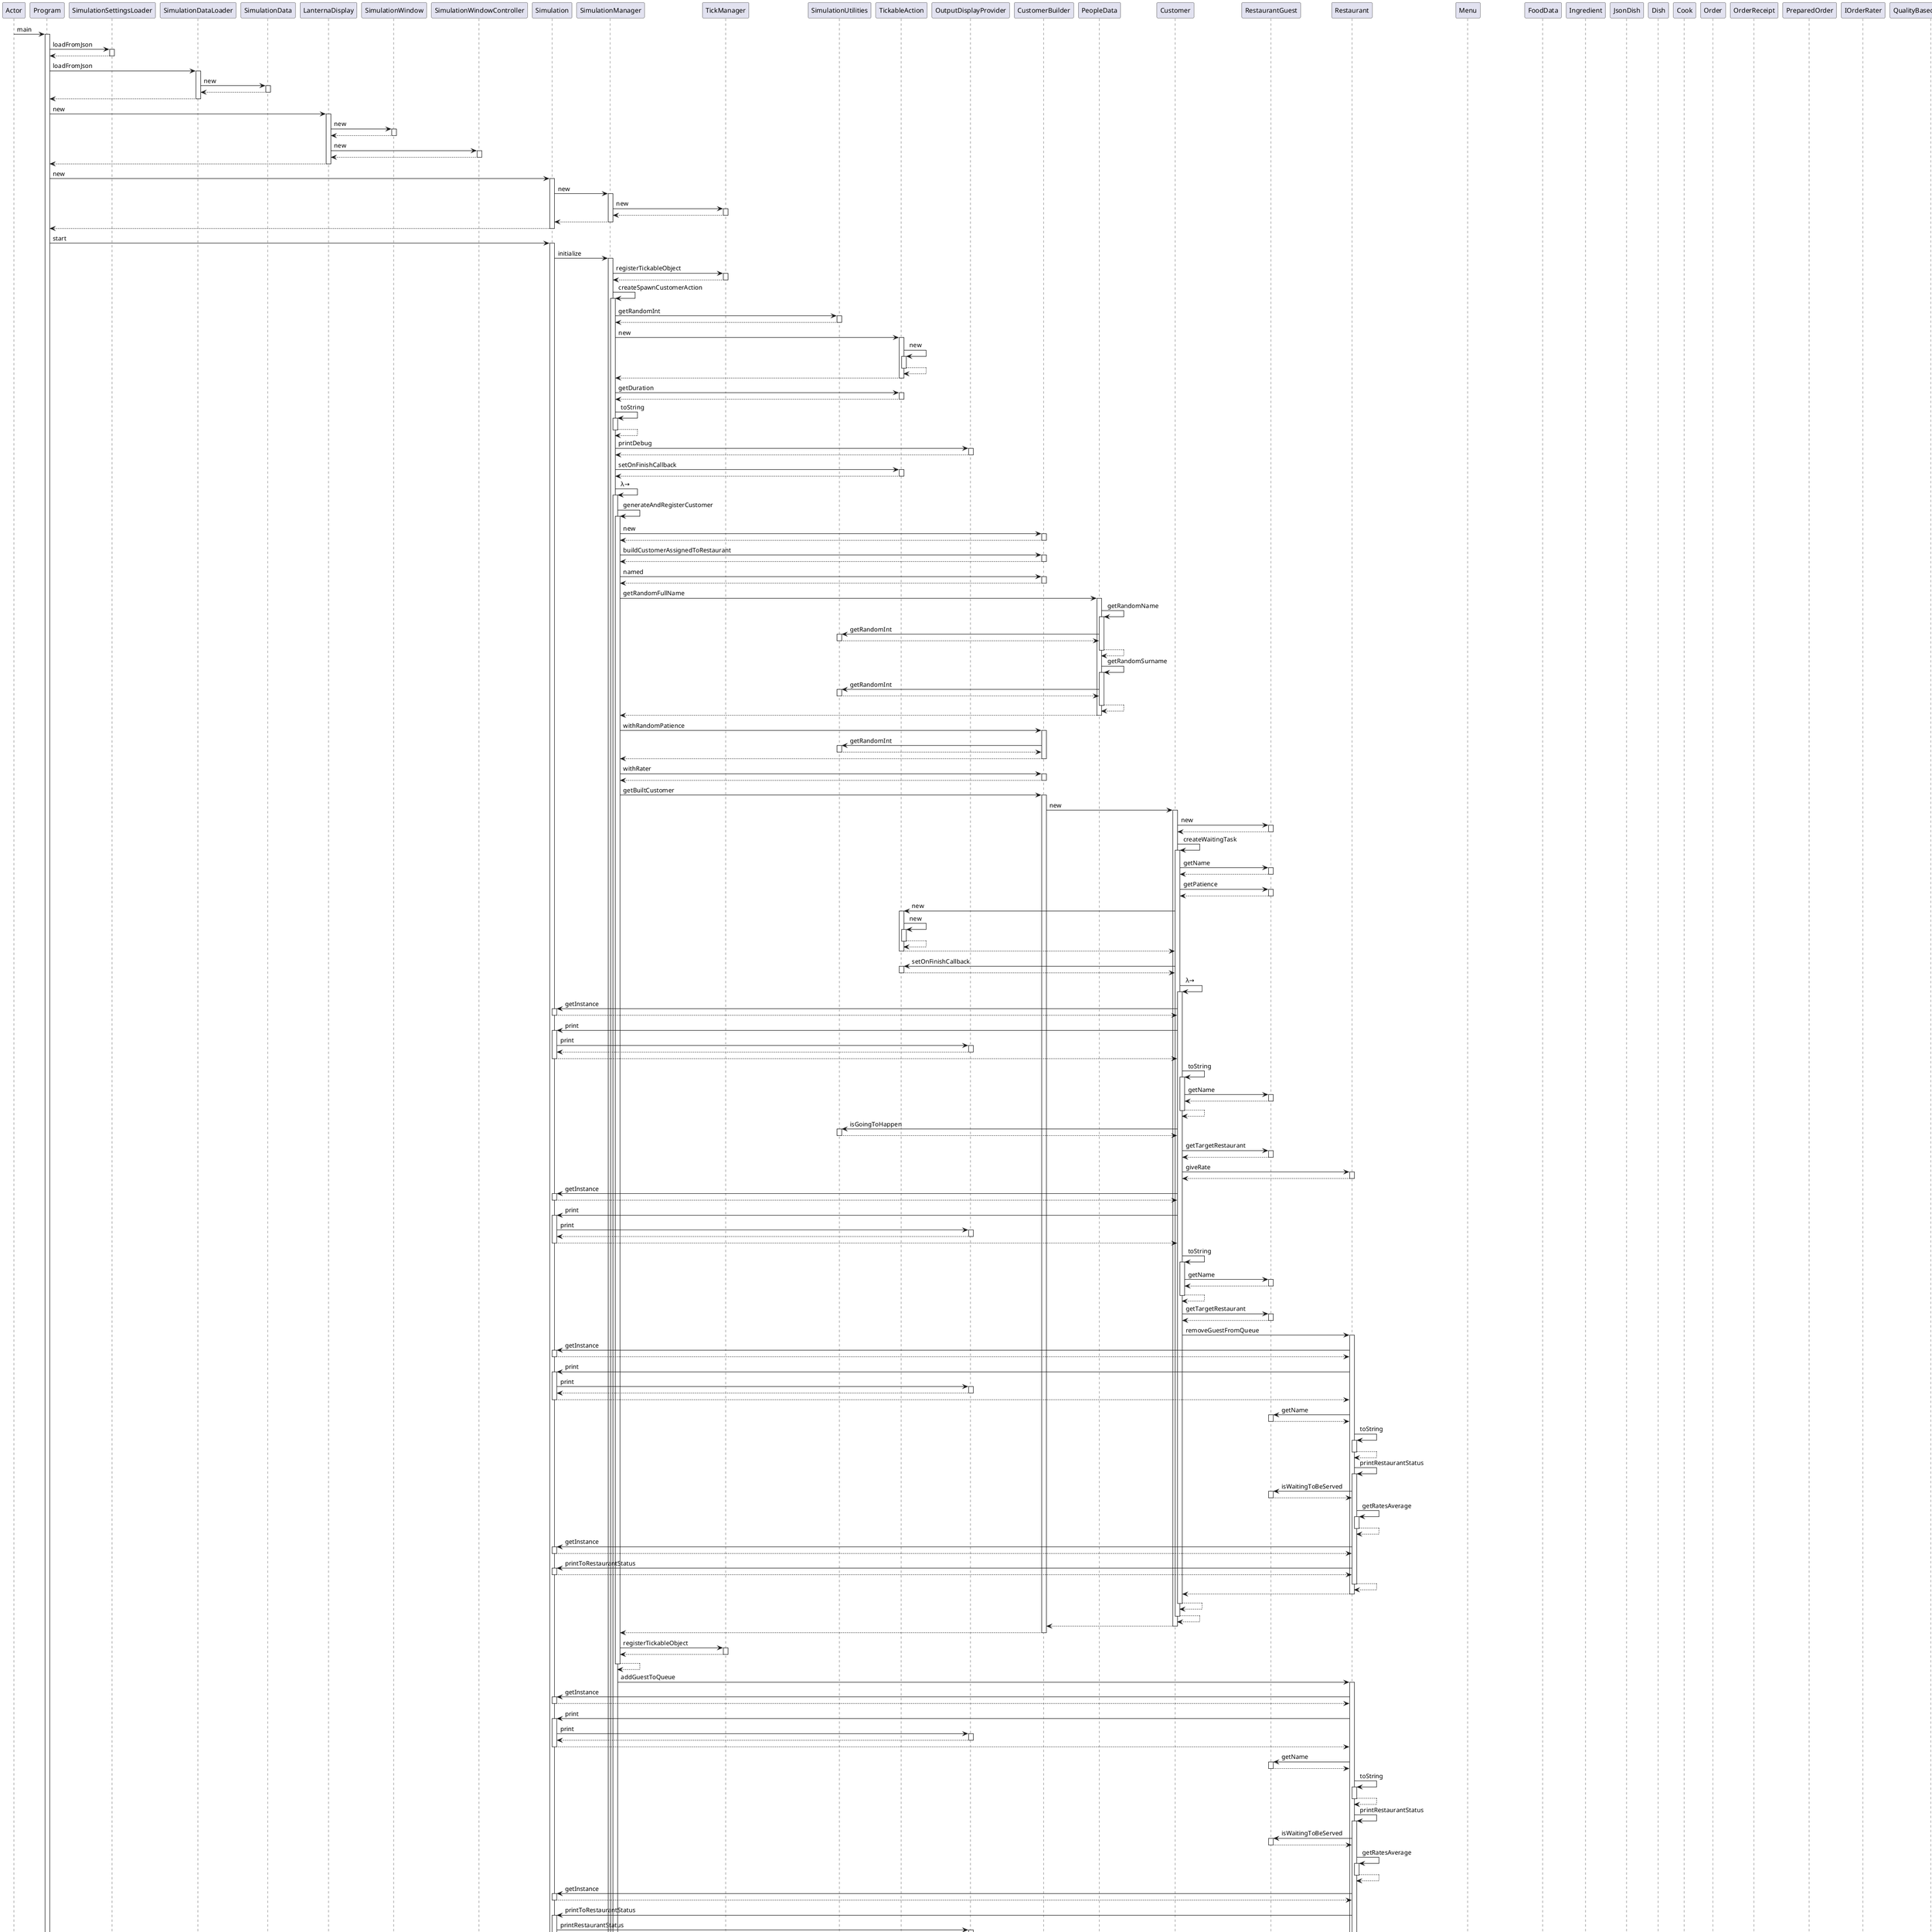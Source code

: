 @startuml
participant Actor
Actor -> Program : main
activate Program
Program -> SimulationSettingsLoader : loadFromJson
activate SimulationSettingsLoader
SimulationSettingsLoader --> Program
deactivate SimulationSettingsLoader
Program -> SimulationDataLoader : loadFromJson
activate SimulationDataLoader
SimulationDataLoader -> SimulationData : new
activate SimulationData
SimulationData --> SimulationDataLoader
deactivate SimulationData
SimulationDataLoader --> Program
deactivate SimulationDataLoader
Program -> LanternaDisplay : new
activate LanternaDisplay
LanternaDisplay -> SimulationWindow : new
activate SimulationWindow
SimulationWindow --> LanternaDisplay
deactivate SimulationWindow
LanternaDisplay -> SimulationWindowController : new
activate SimulationWindowController
SimulationWindowController --> LanternaDisplay
deactivate SimulationWindowController
LanternaDisplay --> Program
deactivate LanternaDisplay
Program -> Simulation : new
activate Simulation
Simulation -> SimulationManager : new
activate SimulationManager
SimulationManager -> TickManager : new
activate TickManager
TickManager --> SimulationManager
deactivate TickManager
SimulationManager --> Simulation
deactivate SimulationManager
Simulation --> Program
deactivate Simulation
Program -> Simulation : start
activate Simulation
Simulation -> SimulationManager : initialize
activate SimulationManager
SimulationManager -> TickManager : registerTickableObject
activate TickManager
TickManager --> SimulationManager
deactivate TickManager
SimulationManager -> SimulationManager : createSpawnCustomerAction
activate SimulationManager
SimulationManager -> SimulationUtilities : getRandomInt
activate SimulationUtilities
SimulationUtilities --> SimulationManager
deactivate SimulationUtilities
SimulationManager -> TickableAction : new
activate TickableAction
TickableAction -> TickableAction : new
activate TickableAction
TickableAction --> TickableAction
deactivate TickableAction
TickableAction --> SimulationManager
deactivate TickableAction
SimulationManager -> TickableAction : getDuration
activate TickableAction
TickableAction --> SimulationManager
deactivate TickableAction
SimulationManager -> SimulationManager : toString
activate SimulationManager
SimulationManager --> SimulationManager
deactivate SimulationManager
SimulationManager -> OutputDisplayProvider : printDebug
activate OutputDisplayProvider
OutputDisplayProvider --> SimulationManager
deactivate OutputDisplayProvider
SimulationManager -> TickableAction : setOnFinishCallback
activate TickableAction
TickableAction --> SimulationManager
deactivate TickableAction
SimulationManager -> SimulationManager : λ→
activate SimulationManager
SimulationManager -> SimulationManager : generateAndRegisterCustomer
activate SimulationManager
SimulationManager -> CustomerBuilder : new
activate CustomerBuilder
CustomerBuilder --> SimulationManager
deactivate CustomerBuilder
SimulationManager -> CustomerBuilder : buildCustomerAssignedToRestaurant
activate CustomerBuilder
CustomerBuilder --> SimulationManager
deactivate CustomerBuilder
SimulationManager -> CustomerBuilder : named
activate CustomerBuilder
CustomerBuilder --> SimulationManager
deactivate CustomerBuilder
SimulationManager -> PeopleData : getRandomFullName
activate PeopleData
PeopleData -> PeopleData : getRandomName
activate PeopleData
PeopleData -> SimulationUtilities : getRandomInt
activate SimulationUtilities
SimulationUtilities --> PeopleData
deactivate SimulationUtilities
PeopleData --> PeopleData
deactivate PeopleData
PeopleData -> PeopleData : getRandomSurname
activate PeopleData
PeopleData -> SimulationUtilities : getRandomInt
activate SimulationUtilities
SimulationUtilities --> PeopleData
deactivate SimulationUtilities
PeopleData --> PeopleData
deactivate PeopleData
PeopleData --> SimulationManager
deactivate PeopleData
SimulationManager -> CustomerBuilder : withRandomPatience
activate CustomerBuilder
CustomerBuilder -> SimulationUtilities : getRandomInt
activate SimulationUtilities
SimulationUtilities --> CustomerBuilder
deactivate SimulationUtilities
CustomerBuilder --> SimulationManager
deactivate CustomerBuilder
SimulationManager -> CustomerBuilder : withRater
activate CustomerBuilder
CustomerBuilder --> SimulationManager
deactivate CustomerBuilder
SimulationManager -> CustomerBuilder : getBuiltCustomer
activate CustomerBuilder
CustomerBuilder -> Customer : new
activate Customer
Customer -> RestaurantGuest : new
activate RestaurantGuest
RestaurantGuest --> Customer
deactivate RestaurantGuest
Customer -> Customer : createWaitingTask
activate Customer
Customer -> RestaurantGuest : getName
activate RestaurantGuest
RestaurantGuest --> Customer
deactivate RestaurantGuest
Customer -> RestaurantGuest : getPatience
activate RestaurantGuest
RestaurantGuest --> Customer
deactivate RestaurantGuest
Customer -> TickableAction : new
activate TickableAction
TickableAction -> TickableAction : new
activate TickableAction
TickableAction --> TickableAction
deactivate TickableAction
TickableAction --> Customer
deactivate TickableAction
Customer -> TickableAction : setOnFinishCallback
activate TickableAction
TickableAction --> Customer
deactivate TickableAction
Customer -> Customer : λ→
activate Customer
Customer -> Simulation : getInstance
activate Simulation
Simulation --> Customer
deactivate Simulation
Customer -> Simulation : print
activate Simulation
Simulation -> OutputDisplayProvider : print
activate OutputDisplayProvider
OutputDisplayProvider --> Simulation
deactivate OutputDisplayProvider
Simulation --> Customer
deactivate Simulation
Customer -> Customer : toString
activate Customer
Customer -> RestaurantGuest : getName
activate RestaurantGuest
RestaurantGuest --> Customer
deactivate RestaurantGuest
Customer --> Customer
deactivate Customer
Customer -> SimulationUtilities : isGoingToHappen
activate SimulationUtilities
SimulationUtilities --> Customer
deactivate SimulationUtilities
Customer -> RestaurantGuest : getTargetRestaurant
activate RestaurantGuest
RestaurantGuest --> Customer
deactivate RestaurantGuest
Customer -> Restaurant : giveRate
activate Restaurant
Restaurant --> Customer
deactivate Restaurant
Customer -> Simulation : getInstance
activate Simulation
Simulation --> Customer
deactivate Simulation
Customer -> Simulation : print
activate Simulation
Simulation -> OutputDisplayProvider : print
activate OutputDisplayProvider
OutputDisplayProvider --> Simulation
deactivate OutputDisplayProvider
Simulation --> Customer
deactivate Simulation
Customer -> Customer : toString
activate Customer
Customer -> RestaurantGuest : getName
activate RestaurantGuest
RestaurantGuest --> Customer
deactivate RestaurantGuest
Customer --> Customer
deactivate Customer
Customer -> RestaurantGuest : getTargetRestaurant
activate RestaurantGuest
RestaurantGuest --> Customer
deactivate RestaurantGuest
Customer -> Restaurant : removeGuestFromQueue
activate Restaurant
Restaurant -> Simulation : getInstance
activate Simulation
Simulation --> Restaurant
deactivate Simulation
Restaurant -> Simulation : print
activate Simulation
Simulation -> OutputDisplayProvider : print
activate OutputDisplayProvider
OutputDisplayProvider --> Simulation
deactivate OutputDisplayProvider
Simulation --> Restaurant
deactivate Simulation
Restaurant -> RestaurantGuest : getName
activate RestaurantGuest
RestaurantGuest --> Restaurant
deactivate RestaurantGuest
Restaurant -> Restaurant : toString
activate Restaurant
Restaurant --> Restaurant
deactivate Restaurant
Restaurant -> Restaurant : printRestaurantStatus
activate Restaurant
Restaurant -> RestaurantGuest : isWaitingToBeServed
activate RestaurantGuest
RestaurantGuest --> Restaurant
deactivate RestaurantGuest
Restaurant -> Restaurant : getRatesAverage
activate Restaurant
Restaurant --> Restaurant
deactivate Restaurant
Restaurant -> Simulation : getInstance
activate Simulation
Simulation --> Restaurant
deactivate Simulation
Restaurant -> Simulation : printToRestaurantStatus
activate Simulation
Simulation --> Restaurant
deactivate Simulation
Restaurant --> Restaurant
deactivate Restaurant
Restaurant --> Customer
deactivate Restaurant
Customer --> Customer
deactivate Customer
Customer --> Customer
deactivate Customer
Customer --> CustomerBuilder
deactivate Customer
CustomerBuilder --> SimulationManager
deactivate CustomerBuilder
SimulationManager -> TickManager : registerTickableObject
activate TickManager
TickManager --> SimulationManager
deactivate TickManager
SimulationManager --> SimulationManager
deactivate SimulationManager
SimulationManager -> Restaurant : addGuestToQueue
activate Restaurant
Restaurant -> Simulation : getInstance
activate Simulation
Simulation --> Restaurant
deactivate Simulation
Restaurant -> Simulation : print
activate Simulation
Simulation -> OutputDisplayProvider : print
activate OutputDisplayProvider
OutputDisplayProvider --> Simulation
deactivate OutputDisplayProvider
Simulation --> Restaurant
deactivate Simulation
Restaurant -> RestaurantGuest : getName
activate RestaurantGuest
RestaurantGuest --> Restaurant
deactivate RestaurantGuest
Restaurant -> Restaurant : toString
activate Restaurant
Restaurant --> Restaurant
deactivate Restaurant
Restaurant -> Restaurant : printRestaurantStatus
activate Restaurant
Restaurant -> RestaurantGuest : isWaitingToBeServed
activate RestaurantGuest
RestaurantGuest --> Restaurant
deactivate RestaurantGuest
Restaurant -> Restaurant : getRatesAverage
activate Restaurant
Restaurant --> Restaurant
deactivate Restaurant
Restaurant -> Simulation : getInstance
activate Simulation
Simulation --> Restaurant
deactivate Simulation
Restaurant -> Simulation : printToRestaurantStatus
activate Simulation
Simulation -> OutputDisplayProvider : printRestaurantStatus
activate OutputDisplayProvider
OutputDisplayProvider --> Simulation
deactivate OutputDisplayProvider
Simulation --> Restaurant
deactivate Simulation
Restaurant --> Restaurant
deactivate Restaurant
Restaurant --> SimulationManager
deactivate Restaurant
SimulationManager -> SimulationManager : toString
activate SimulationManager
SimulationManager --> SimulationManager
deactivate SimulationManager
SimulationManager -> OutputDisplayProvider : printDebug
activate OutputDisplayProvider
OutputDisplayProvider --> SimulationManager
deactivate OutputDisplayProvider
SimulationManager -> RestaurantGuest : getPatience
activate RestaurantGuest
RestaurantGuest --> SimulationManager
deactivate RestaurantGuest
SimulationManager -> SimulationManager : toString
activate SimulationManager
SimulationManager --> SimulationManager
deactivate SimulationManager
SimulationManager -> OutputDisplayProvider : printDebug
activate OutputDisplayProvider
OutputDisplayProvider --> SimulationManager
deactivate OutputDisplayProvider
SimulationManager --> SimulationManager
deactivate SimulationManager
SimulationManager --> SimulationManager
deactivate SimulationManager
SimulationManager -> SimulationManager : createRestaurantProtectionAction
activate SimulationManager
SimulationManager -> SimulationManager : toString
activate SimulationManager
SimulationManager --> SimulationManager
deactivate SimulationManager
SimulationManager -> OutputDisplayProvider : printDebug
activate OutputDisplayProvider
OutputDisplayProvider --> SimulationManager
deactivate OutputDisplayProvider
SimulationManager -> TickableAction : new
activate TickableAction
TickableAction -> TickableAction : new
activate TickableAction
TickableAction --> TickableAction
deactivate TickableAction
TickableAction --> SimulationManager
deactivate TickableAction
SimulationManager -> TickableAction : setOnFinishCallback
activate TickableAction
TickableAction --> SimulationManager
deactivate TickableAction
SimulationManager --> SimulationManager
deactivate SimulationManager
SimulationManager -> Menu : new
activate Menu
Menu -> Menu : populateIngredients
activate Menu
Menu -> FoodData : getIngredientsData
activate FoodData
FoodData --> Menu
deactivate FoodData
Menu -> Ingredient : getName
activate Ingredient
Ingredient --> Menu
deactivate Ingredient
Menu --> Menu
deactivate Menu
Menu -> Menu : populateDishes
activate Menu
Menu -> FoodData : getDishData
activate FoodData
FoodData --> Menu
deactivate FoodData
Menu -> JsonDish : getAssociatedIngredients
activate JsonDish
JsonDish --> Menu
deactivate JsonDish
Menu -> JsonDish : getName
activate JsonDish
JsonDish --> Menu
deactivate JsonDish
Menu -> Dish : new
activate Dish
Dish --> Menu
deactivate Dish
Menu -> Dish : getName
activate Dish
Dish --> Menu
deactivate Dish
Menu --> Menu
deactivate Menu
Menu --> SimulationManager
deactivate Menu
SimulationManager -> Restaurant : new
activate Restaurant
Restaurant -> Restaurant : createCooksStatusPrintAction
activate Restaurant
Restaurant -> TickableAction : new
activate TickableAction
TickableAction -> TickableAction : new
activate TickableAction
TickableAction --> TickableAction
deactivate TickableAction
TickableAction --> Restaurant
deactivate TickableAction
Restaurant -> TickableAction : setOnFinishCallback
activate TickableAction
TickableAction --> Restaurant
deactivate TickableAction
Restaurant --> Restaurant
deactivate Restaurant
Restaurant -> Restaurant : createGuestHandlingAction
activate Restaurant
Restaurant -> TickableAction : new
activate TickableAction
TickableAction --> Restaurant
deactivate TickableAction
Restaurant -> TickableAction : setOnFinishCallback
activate TickableAction
TickableAction --> Restaurant
deactivate TickableAction
Restaurant -> Restaurant : λ→
activate Restaurant
Restaurant -> Restaurant : freeCookAvailable
activate Restaurant
Restaurant -> Restaurant : λ→
activate Restaurant
Restaurant -> Cook : isBusy
activate Cook
Cook --> Restaurant
deactivate Cook
Restaurant --> Restaurant
deactivate Restaurant
Restaurant --> Restaurant
deactivate Restaurant
Restaurant -> Restaurant : tryHandleNextRestaurantGuest
activate Restaurant
Restaurant -> RestaurantGuest : isWaitingToBeServed
activate RestaurantGuest
RestaurantGuest --> Restaurant
deactivate RestaurantGuest
Restaurant -> Restaurant : handleRestaurantGuest
activate Restaurant
Restaurant -> Simulation : getInstance
activate Simulation
Simulation --> Restaurant
deactivate Simulation
Restaurant -> Simulation : print
activate Simulation
Simulation -> OutputDisplayProvider : print
activate OutputDisplayProvider
OutputDisplayProvider --> Simulation
deactivate OutputDisplayProvider
Simulation --> Restaurant
deactivate Simulation
Restaurant -> RestaurantGuest : getName
activate RestaurantGuest
RestaurantGuest --> Restaurant
deactivate RestaurantGuest
Restaurant -> Restaurant : toString
activate Restaurant
Restaurant --> Restaurant
deactivate Restaurant
Restaurant -> RestaurantGuest : interactWithRestaurant
activate RestaurantGuest
RestaurantGuest -> Customer : interactWithRestaurant
activate Customer
Customer -> Simulation : getInstance
activate Simulation
Simulation --> Customer
deactivate Simulation
Customer -> Simulation : print
activate Simulation
Simulation -> OutputDisplayProvider : print
activate OutputDisplayProvider
OutputDisplayProvider --> Simulation
deactivate OutputDisplayProvider
Simulation --> Customer
deactivate Simulation
Customer -> Customer : toString
activate Customer
Customer -> RestaurantGuest : getName
activate RestaurantGuest
RestaurantGuest --> Customer
deactivate RestaurantGuest
Customer --> Customer
deactivate Customer
Customer -> RestaurantGuest : getTargetRestaurant
activate RestaurantGuest
RestaurantGuest --> Customer
deactivate RestaurantGuest
Customer -> Restaurant : getMenu
activate Restaurant
Restaurant --> Customer
deactivate Restaurant
Customer -> Customer : composeOrder
activate Customer
Customer -> SimulationUtilities : isGoingToHappen
activate SimulationUtilities
SimulationUtilities --> Customer
deactivate SimulationUtilities
Customer -> Customer : composeOwnDish
activate Customer
Customer -> RestaurantGuest : getName
activate RestaurantGuest
RestaurantGuest --> Customer
deactivate RestaurantGuest
Customer -> Menu : getRandomIngredient
activate Menu
Menu --> Customer
deactivate Menu
Customer -> SimulationUtilities : isGoingToHappen
activate SimulationUtilities
SimulationUtilities --> Customer
deactivate SimulationUtilities
Customer -> Dish : new
activate Dish
Dish --> Customer
deactivate Dish
Customer -> Order : new
activate Order
Order --> Customer
deactivate Order
Customer --> Customer
deactivate Customer
Customer -> Customer : composeOrderFromMenu
activate Customer
Customer -> Menu : getRandomDish
activate Menu
Menu --> Customer
deactivate Menu
Customer -> Order : new
activate Order
Order --> Customer
deactivate Order
Customer --> Customer
deactivate Customer
Customer --> Customer
deactivate Customer
Customer -> Simulation : getInstance
activate Simulation
Simulation --> Customer
deactivate Simulation
Customer -> Simulation : print
activate Simulation
Simulation -> OutputDisplayProvider : print
activate OutputDisplayProvider
OutputDisplayProvider --> Simulation
deactivate OutputDisplayProvider
Simulation --> Customer
deactivate Simulation
Customer -> Order : getDishes
activate Order
Order --> Customer
deactivate Order
Customer -> Dish : getName
activate Dish
Dish --> Customer
deactivate Dish
Customer -> Customer : toString
activate Customer
Customer -> RestaurantGuest : getName
activate RestaurantGuest
RestaurantGuest --> Customer
deactivate RestaurantGuest
Customer --> Customer
deactivate Customer
Customer -> Customer : tryMakeOrder
activate Customer
Customer -> RestaurantGuest : getTargetRestaurant
activate RestaurantGuest
RestaurantGuest --> Customer
deactivate RestaurantGuest
Customer -> Restaurant : receiveOrderRequest
activate Restaurant
Restaurant -> Order : getTotalPrice
activate Order
Order --> Restaurant
deactivate Order
Restaurant -> Restaurant : isAbleToHandleOrder
activate Restaurant
Restaurant --> Restaurant
deactivate Restaurant
Restaurant -> OrderReceipt : new
activate OrderReceipt
OrderReceipt --> Restaurant
deactivate OrderReceipt
Restaurant --> Customer
deactivate Restaurant
Customer -> Order : getTotalPrice
activate Order
Order -> Dish : getPrice
activate Dish
Dish --> Order
deactivate Dish
Order --> Customer
deactivate Order
Customer -> RestaurantGuest : setOrderReceipt
activate RestaurantGuest
RestaurantGuest --> Customer
deactivate RestaurantGuest
Customer -> RestaurantGuest : setWaitingToBeServed
activate RestaurantGuest
RestaurantGuest --> Customer
deactivate RestaurantGuest
Customer -> Simulation : getInstance
activate Simulation
Simulation --> Customer
deactivate Simulation
Customer -> Simulation : print
activate Simulation
Simulation -> OutputDisplayProvider : print
activate OutputDisplayProvider
OutputDisplayProvider --> Simulation
deactivate OutputDisplayProvider
Simulation --> Customer
deactivate Simulation
Customer -> OrderReceipt : getOrderID
activate OrderReceipt
OrderReceipt --> Customer
deactivate OrderReceipt
Customer -> Customer : toString
activate Customer
Customer -> RestaurantGuest : getName
activate RestaurantGuest
RestaurantGuest --> Customer
deactivate RestaurantGuest
Customer --> Customer
deactivate Customer
Customer --> Customer
deactivate Customer
Customer --> RestaurantGuest
deactivate Customer
RestaurantGuest --> Restaurant
deactivate RestaurantGuest
Restaurant --> Restaurant
deactivate Restaurant
Restaurant --> Restaurant
deactivate Restaurant
Restaurant --> Restaurant
deactivate Restaurant
Restaurant --> Restaurant
deactivate Restaurant
Restaurant -> Restaurant : createOrderPickUpAction
activate Restaurant
Restaurant -> TickableAction : new
activate TickableAction
TickableAction --> Restaurant
deactivate TickableAction
Restaurant -> TickableAction : setOnFinishCallback
activate TickableAction
TickableAction --> Restaurant
deactivate TickableAction
Restaurant -> Restaurant : λ→
activate Restaurant
Restaurant -> Restaurant : givePreparedOrderToGuest
activate Restaurant
Restaurant -> Restaurant : customerIsEligibleForOrder
activate Restaurant
Restaurant -> RestaurantGuest : getOrderReceipt
activate RestaurantGuest
RestaurantGuest --> Restaurant
deactivate RestaurantGuest
Restaurant -> OrderReceipt : getOrderID
activate OrderReceipt
OrderReceipt --> Restaurant
deactivate OrderReceipt
Restaurant -> PreparedOrder : getID
activate PreparedOrder
PreparedOrder --> Restaurant
deactivate PreparedOrder
Restaurant --> Restaurant
deactivate Restaurant
Restaurant -> Simulation : getInstance
activate Simulation
Simulation --> Restaurant
deactivate Simulation
Restaurant -> Simulation : print
activate Simulation
Simulation -> OutputDisplayProvider : print
activate OutputDisplayProvider
OutputDisplayProvider --> Simulation
deactivate OutputDisplayProvider
Simulation --> Restaurant
deactivate Simulation
Restaurant -> RestaurantGuest : getName
activate RestaurantGuest
RestaurantGuest --> Restaurant
deactivate RestaurantGuest
Restaurant -> Restaurant : toString
activate Restaurant
Restaurant --> Restaurant
deactivate Restaurant
Restaurant -> RestaurantGuest : receiveOrder
activate RestaurantGuest
RestaurantGuest -> Customer : receiveOrder
activate Customer
Customer -> Simulation : getInstance
activate Simulation
Simulation --> Customer
deactivate Simulation
Customer -> Simulation : print
activate Simulation
Simulation -> OutputDisplayProvider : print
activate OutputDisplayProvider
OutputDisplayProvider --> Simulation
deactivate OutputDisplayProvider
Simulation --> Customer
deactivate Simulation
Customer -> PreparedOrder : getID
activate PreparedOrder
PreparedOrder --> Customer
deactivate PreparedOrder
Customer -> Customer : toString
activate Customer
Customer -> RestaurantGuest : getName
activate RestaurantGuest
RestaurantGuest --> Customer
deactivate RestaurantGuest
Customer --> Customer
deactivate Customer
Customer -> SimulationUtilities : isGoingToHappen
activate SimulationUtilities
SimulationUtilities --> Customer
deactivate SimulationUtilities
Customer -> Customer : rateRestaurant
activate Customer
Customer -> IOrderRater : rateOrder
activate IOrderRater
IOrderRater -> QualityBasedOrderRater : rateOrder
activate QualityBasedOrderRater
QualityBasedOrderRater -> PreparedOrder : getQuality
activate PreparedOrder
PreparedOrder --> QualityBasedOrderRater
deactivate PreparedOrder
QualityBasedOrderRater -> SimulationUtilities : getRandomFloat
activate SimulationUtilities
SimulationUtilities --> QualityBasedOrderRater
deactivate SimulationUtilities
QualityBasedOrderRater -> SimulationUtilities : getRandomFloat
activate SimulationUtilities
SimulationUtilities --> QualityBasedOrderRater
deactivate SimulationUtilities
QualityBasedOrderRater -> SimulationUtilities : getRandomFloat
activate SimulationUtilities
SimulationUtilities --> QualityBasedOrderRater
deactivate SimulationUtilities
QualityBasedOrderRater -> SimulationUtilities : getRandomFloat
activate SimulationUtilities
SimulationUtilities --> QualityBasedOrderRater
deactivate SimulationUtilities
QualityBasedOrderRater -> SimulationUtilities : getRandomFloat
activate SimulationUtilities
SimulationUtilities --> QualityBasedOrderRater
deactivate SimulationUtilities
QualityBasedOrderRater --> IOrderRater
deactivate QualityBasedOrderRater
IOrderRater --> Customer
deactivate IOrderRater
Customer -> Simulation : getInstance
activate Simulation
Simulation --> Customer
deactivate Simulation
Customer -> Simulation : print
activate Simulation
Simulation -> OutputDisplayProvider : print
activate OutputDisplayProvider
OutputDisplayProvider --> Simulation
deactivate OutputDisplayProvider
Simulation --> Customer
deactivate Simulation
Customer -> Customer : toString
activate Customer
Customer -> RestaurantGuest : getName
activate RestaurantGuest
RestaurantGuest --> Customer
deactivate RestaurantGuest
Customer --> Customer
deactivate Customer
Customer -> RestaurantGuest : getTargetRestaurant
activate RestaurantGuest
RestaurantGuest --> Customer
deactivate RestaurantGuest
Customer -> Restaurant : giveRate
activate Restaurant
Restaurant --> Customer
deactivate Restaurant
Customer --> Customer
deactivate Customer
Customer -> TickableAction : abort
activate TickableAction
TickableAction --> Customer
deactivate TickableAction
Customer -> Customer : createLeaveTask
activate Customer
Customer -> TickableAction : new
activate TickableAction
TickableAction -> TickableAction : new
activate TickableAction
TickableAction --> TickableAction
deactivate TickableAction
TickableAction --> Customer
deactivate TickableAction
Customer -> TickableAction : setOnFinishCallback
activate TickableAction
TickableAction --> Customer
deactivate TickableAction
Customer -> Customer : λ→
activate Customer
Customer -> RestaurantGuest : getTargetRestaurant
activate RestaurantGuest
RestaurantGuest --> Customer
deactivate RestaurantGuest
Customer -> Restaurant : removeGuestFromQueue
activate Restaurant
Restaurant -> Simulation : getInstance
activate Simulation
Simulation --> Restaurant
deactivate Simulation
Restaurant -> Simulation : print
activate Simulation
Simulation -> OutputDisplayProvider : print
activate OutputDisplayProvider
OutputDisplayProvider --> Simulation
deactivate OutputDisplayProvider
Simulation --> Restaurant
deactivate Simulation
Restaurant -> RestaurantGuest : getName
activate RestaurantGuest
RestaurantGuest --> Restaurant
deactivate RestaurantGuest
Restaurant -> Restaurant : toString
activate Restaurant
Restaurant --> Restaurant
deactivate Restaurant
Restaurant -> Restaurant : printRestaurantStatus
activate Restaurant
Restaurant -> RestaurantGuest : isWaitingToBeServed
activate RestaurantGuest
RestaurantGuest --> Restaurant
deactivate RestaurantGuest
Restaurant -> Restaurant : getRatesAverage
activate Restaurant
Restaurant --> Restaurant
deactivate Restaurant
Restaurant -> Simulation : getInstance
activate Simulation
Simulation --> Restaurant
deactivate Simulation
Restaurant -> Simulation : printToRestaurantStatus
activate Simulation
Simulation --> Restaurant
deactivate Simulation
Restaurant --> Restaurant
deactivate Restaurant
Restaurant --> Customer
deactivate Restaurant
Customer --> Customer
deactivate Customer
Customer --> Customer
deactivate Customer
Customer --> RestaurantGuest
deactivate Customer
RestaurantGuest --> Restaurant
deactivate RestaurantGuest
Restaurant --> Restaurant
deactivate Restaurant
Restaurant --> Restaurant
deactivate Restaurant
Restaurant --> Restaurant
deactivate Restaurant
Restaurant --> SimulationManager
deactivate Restaurant
SimulationManager -> SimulationManager : generateCooksList
activate SimulationManager
SimulationManager -> SimulationManager : generateAndRegisterCook
activate SimulationManager
SimulationManager -> CookBuilder : new
activate CookBuilder
CookBuilder --> SimulationManager
deactivate CookBuilder
SimulationManager -> CookBuilder : buildCook
activate CookBuilder
CookBuilder --> SimulationManager
deactivate CookBuilder
SimulationManager -> CookBuilder : named
activate CookBuilder
CookBuilder --> SimulationManager
deactivate CookBuilder
SimulationManager -> PeopleData : getRandomFullName
activate PeopleData
PeopleData -> PeopleData : getRandomName
activate PeopleData
PeopleData -> SimulationUtilities : getRandomInt
activate SimulationUtilities
SimulationUtilities --> PeopleData
deactivate SimulationUtilities
PeopleData --> PeopleData
deactivate PeopleData
PeopleData -> PeopleData : getRandomSurname
activate PeopleData
PeopleData -> SimulationUtilities : getRandomInt
activate SimulationUtilities
SimulationUtilities --> PeopleData
deactivate SimulationUtilities
PeopleData --> PeopleData
deactivate PeopleData
PeopleData --> SimulationManager
deactivate PeopleData
SimulationManager -> CookBuilder : withRandomAgility
activate CookBuilder
CookBuilder -> SimulationUtilities : getRandomInt
activate SimulationUtilities
SimulationUtilities --> CookBuilder
deactivate SimulationUtilities
CookBuilder --> SimulationManager
deactivate CookBuilder
SimulationManager -> CookBuilder : withRandomSkillLevel
activate CookBuilder
CookBuilder -> SimulationUtilities : getRandomInt
activate SimulationUtilities
SimulationUtilities --> CookBuilder
deactivate SimulationUtilities
CookBuilder --> SimulationManager
deactivate CookBuilder
SimulationManager -> CookBuilder : withOrderQualityDeterminer
activate CookBuilder
CookBuilder --> SimulationManager
deactivate CookBuilder
SimulationManager -> CookBuilder : workingAt
activate CookBuilder
CookBuilder --> SimulationManager
deactivate CookBuilder
SimulationManager -> CookBuilder : getBuiltCook
activate CookBuilder
CookBuilder -> Cook : new
activate Cook
Cook --> CookBuilder
deactivate Cook
CookBuilder --> SimulationManager
deactivate CookBuilder
SimulationManager -> TickManager : registerTickableObject
activate TickManager
TickManager --> SimulationManager
deactivate TickManager
SimulationManager --> SimulationManager
deactivate SimulationManager
SimulationManager --> SimulationManager
deactivate SimulationManager
SimulationManager -> Restaurant : addCooks
activate Restaurant
Restaurant --> SimulationManager
deactivate Restaurant
SimulationManager -> TickManager : registerTickableObject
activate TickManager
TickManager --> SimulationManager
deactivate TickManager
SimulationManager --> Simulation
deactivate SimulationManager
Simulation -> SimulationManager : startSimulation
activate SimulationManager
SimulationManager -> SimulationManager : tick
activate SimulationManager
SimulationManager -> TickManager : tick
activate TickManager
TickManager -> ITickableActionObject : getTickableActions
activate ITickableActionObject
ITickableActionObject -> Customer : getTickableActions
activate Customer
Customer --> ITickableActionObject
deactivate Customer
ITickableActionObject --> TickManager
deactivate ITickableActionObject
TickManager -> TickManager : updateTickableActions
activate TickManager
TickManager -> TickableAction : isToBeAborted
activate TickableAction
TickableAction --> TickManager
deactivate TickableAction
TickManager -> TickableAction : getTicksToComplete
activate TickableAction
TickableAction --> TickManager
deactivate TickableAction
TickManager -> TickManager : handleActionFinish
activate TickManager
TickManager -> TickableAction : executeOnFinishCallback
activate TickableAction
TickableAction -> ITickableActionFinishCallback : execute
activate ITickableActionFinishCallback
ITickableActionFinishCallback --> TickableAction
deactivate ITickableActionFinishCallback
TickableAction --> TickManager
deactivate TickableAction
TickManager -> TickableAction : isRepeatable
activate TickableAction
TickableAction --> TickManager
deactivate TickableAction
TickManager -> TickableAction : getDuration
activate TickableAction
TickableAction --> TickManager
deactivate TickableAction
TickManager -> TickableAction : setTicksToComplete
activate TickableAction
TickableAction --> TickManager
deactivate TickableAction
TickManager --> TickManager
deactivate TickManager
TickManager -> TickManager : handleActionUpdate
activate TickManager
TickManager -> TickableAction : decrementTicks
activate TickableAction
TickableAction --> TickManager
deactivate TickableAction
TickManager -> TickableAction : executeOnUpdateCallback
activate TickableAction
TickableAction -> ITickableActionTickCallback : execute
activate ITickableActionTickCallback
ITickableActionTickCallback --> TickableAction
deactivate ITickableActionTickCallback
TickableAction --> TickManager
deactivate TickableAction
TickManager --> TickManager
deactivate TickManager
TickManager --> TickManager
deactivate TickManager
TickManager -> TickManager : synchronizeTickableActionObjects
activate TickManager
TickManager --> TickManager
deactivate TickManager
TickManager -> TickManager : cleanupTickableActionObjects
activate TickManager
TickManager --> TickManager
deactivate TickManager
TickManager -> TickManager : printTickableActions
activate TickManager
TickManager -> ITickableActionObject : getTickableActions
activate ITickableActionObject
ITickableActionObject -> Customer : getTickableActions
activate Customer
Customer --> ITickableActionObject
deactivate Customer
ITickableActionObject --> TickManager
deactivate ITickableActionObject
TickManager -> TickableAction : getDescription
activate TickableAction
TickableAction --> TickManager
deactivate TickableAction
TickManager -> TickableAction : getTicksToComplete
activate TickableAction
TickableAction --> TickManager
deactivate TickableAction
TickManager -> Simulation : getInstance
activate Simulation
Simulation --> TickManager
deactivate Simulation
TickManager -> Simulation : printToTickableActionsStatus
activate Simulation
Simulation -> OutputDisplayProvider : printTickableActionsStatus
activate OutputDisplayProvider
OutputDisplayProvider --> Simulation
deactivate OutputDisplayProvider
Simulation --> TickManager
deactivate Simulation
TickManager --> TickManager
deactivate TickManager
TickManager --> SimulationManager
deactivate TickManager
SimulationManager -> TickManager : getElapsedTicks
activate TickManager
TickManager --> SimulationManager
deactivate TickManager
SimulationManager -> SimulationManager : toString
activate SimulationManager
SimulationManager --> SimulationManager
deactivate SimulationManager
SimulationManager -> OutputDisplayProvider : printDebug
activate OutputDisplayProvider
OutputDisplayProvider --> SimulationManager
deactivate OutputDisplayProvider
SimulationManager -> Restaurant : isOpened
activate Restaurant
Restaurant --> SimulationManager
deactivate Restaurant
SimulationManager -> OutputDisplayProvider : isOpened
activate OutputDisplayProvider
OutputDisplayProvider --> SimulationManager
deactivate OutputDisplayProvider
SimulationManager -> SimulationManager : stop
activate SimulationManager
SimulationManager -> SimulationManager : toString
activate SimulationManager
SimulationManager --> SimulationManager
deactivate SimulationManager
SimulationManager -> OutputDisplayProvider : printDebug
activate OutputDisplayProvider
OutputDisplayProvider --> SimulationManager
deactivate OutputDisplayProvider
SimulationManager --> SimulationManager
deactivate SimulationManager
SimulationManager --> SimulationManager
deactivate SimulationManager
SimulationManager --> Simulation
deactivate SimulationManager
Simulation --> Program
deactivate Simulation
return
@enduml